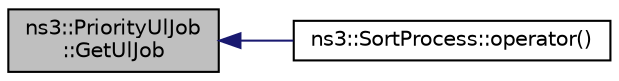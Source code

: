 digraph "ns3::PriorityUlJob::GetUlJob"
{
  edge [fontname="Helvetica",fontsize="10",labelfontname="Helvetica",labelfontsize="10"];
  node [fontname="Helvetica",fontsize="10",shape=record];
  rankdir="LR";
  Node1 [label="ns3::PriorityUlJob\l::GetUlJob",height=0.2,width=0.4,color="black", fillcolor="grey75", style="filled", fontcolor="black"];
  Node1 -> Node2 [dir="back",color="midnightblue",fontsize="10",style="solid"];
  Node2 [label="ns3::SortProcess::operator()",height=0.2,width=0.4,color="black", fillcolor="white", style="filled",URL="$d7/d48/structns3_1_1SortProcess.html#a863ef10e27e1f631a9d5df10ad040ffd",tooltip="comparison operator "];
}
